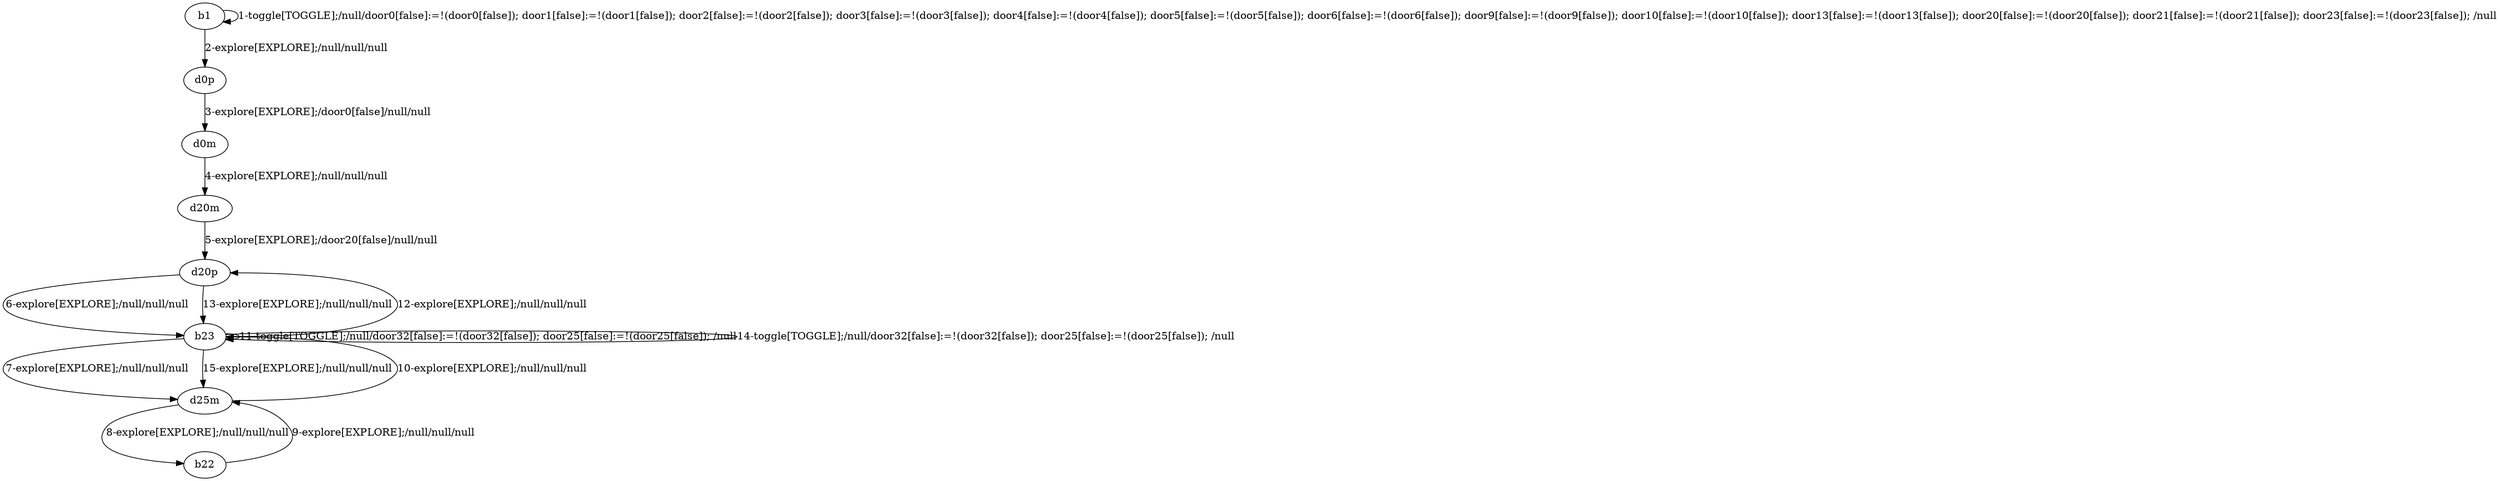# Total number of goals covered by this test: 1
# b23 --> b23

digraph g {
"b1" -> "b1" [label = "1-toggle[TOGGLE];/null/door0[false]:=!(door0[false]); door1[false]:=!(door1[false]); door2[false]:=!(door2[false]); door3[false]:=!(door3[false]); door4[false]:=!(door4[false]); door5[false]:=!(door5[false]); door6[false]:=!(door6[false]); door9[false]:=!(door9[false]); door10[false]:=!(door10[false]); door13[false]:=!(door13[false]); door20[false]:=!(door20[false]); door21[false]:=!(door21[false]); door23[false]:=!(door23[false]); /null"];
"b1" -> "d0p" [label = "2-explore[EXPLORE];/null/null/null"];
"d0p" -> "d0m" [label = "3-explore[EXPLORE];/door0[false]/null/null"];
"d0m" -> "d20m" [label = "4-explore[EXPLORE];/null/null/null"];
"d20m" -> "d20p" [label = "5-explore[EXPLORE];/door20[false]/null/null"];
"d20p" -> "b23" [label = "6-explore[EXPLORE];/null/null/null"];
"b23" -> "d25m" [label = "7-explore[EXPLORE];/null/null/null"];
"d25m" -> "b22" [label = "8-explore[EXPLORE];/null/null/null"];
"b22" -> "d25m" [label = "9-explore[EXPLORE];/null/null/null"];
"d25m" -> "b23" [label = "10-explore[EXPLORE];/null/null/null"];
"b23" -> "b23" [label = "11-toggle[TOGGLE];/null/door32[false]:=!(door32[false]); door25[false]:=!(door25[false]); /null"];
"b23" -> "d20p" [label = "12-explore[EXPLORE];/null/null/null"];
"d20p" -> "b23" [label = "13-explore[EXPLORE];/null/null/null"];
"b23" -> "b23" [label = "14-toggle[TOGGLE];/null/door32[false]:=!(door32[false]); door25[false]:=!(door25[false]); /null"];
"b23" -> "d25m" [label = "15-explore[EXPLORE];/null/null/null"];
}